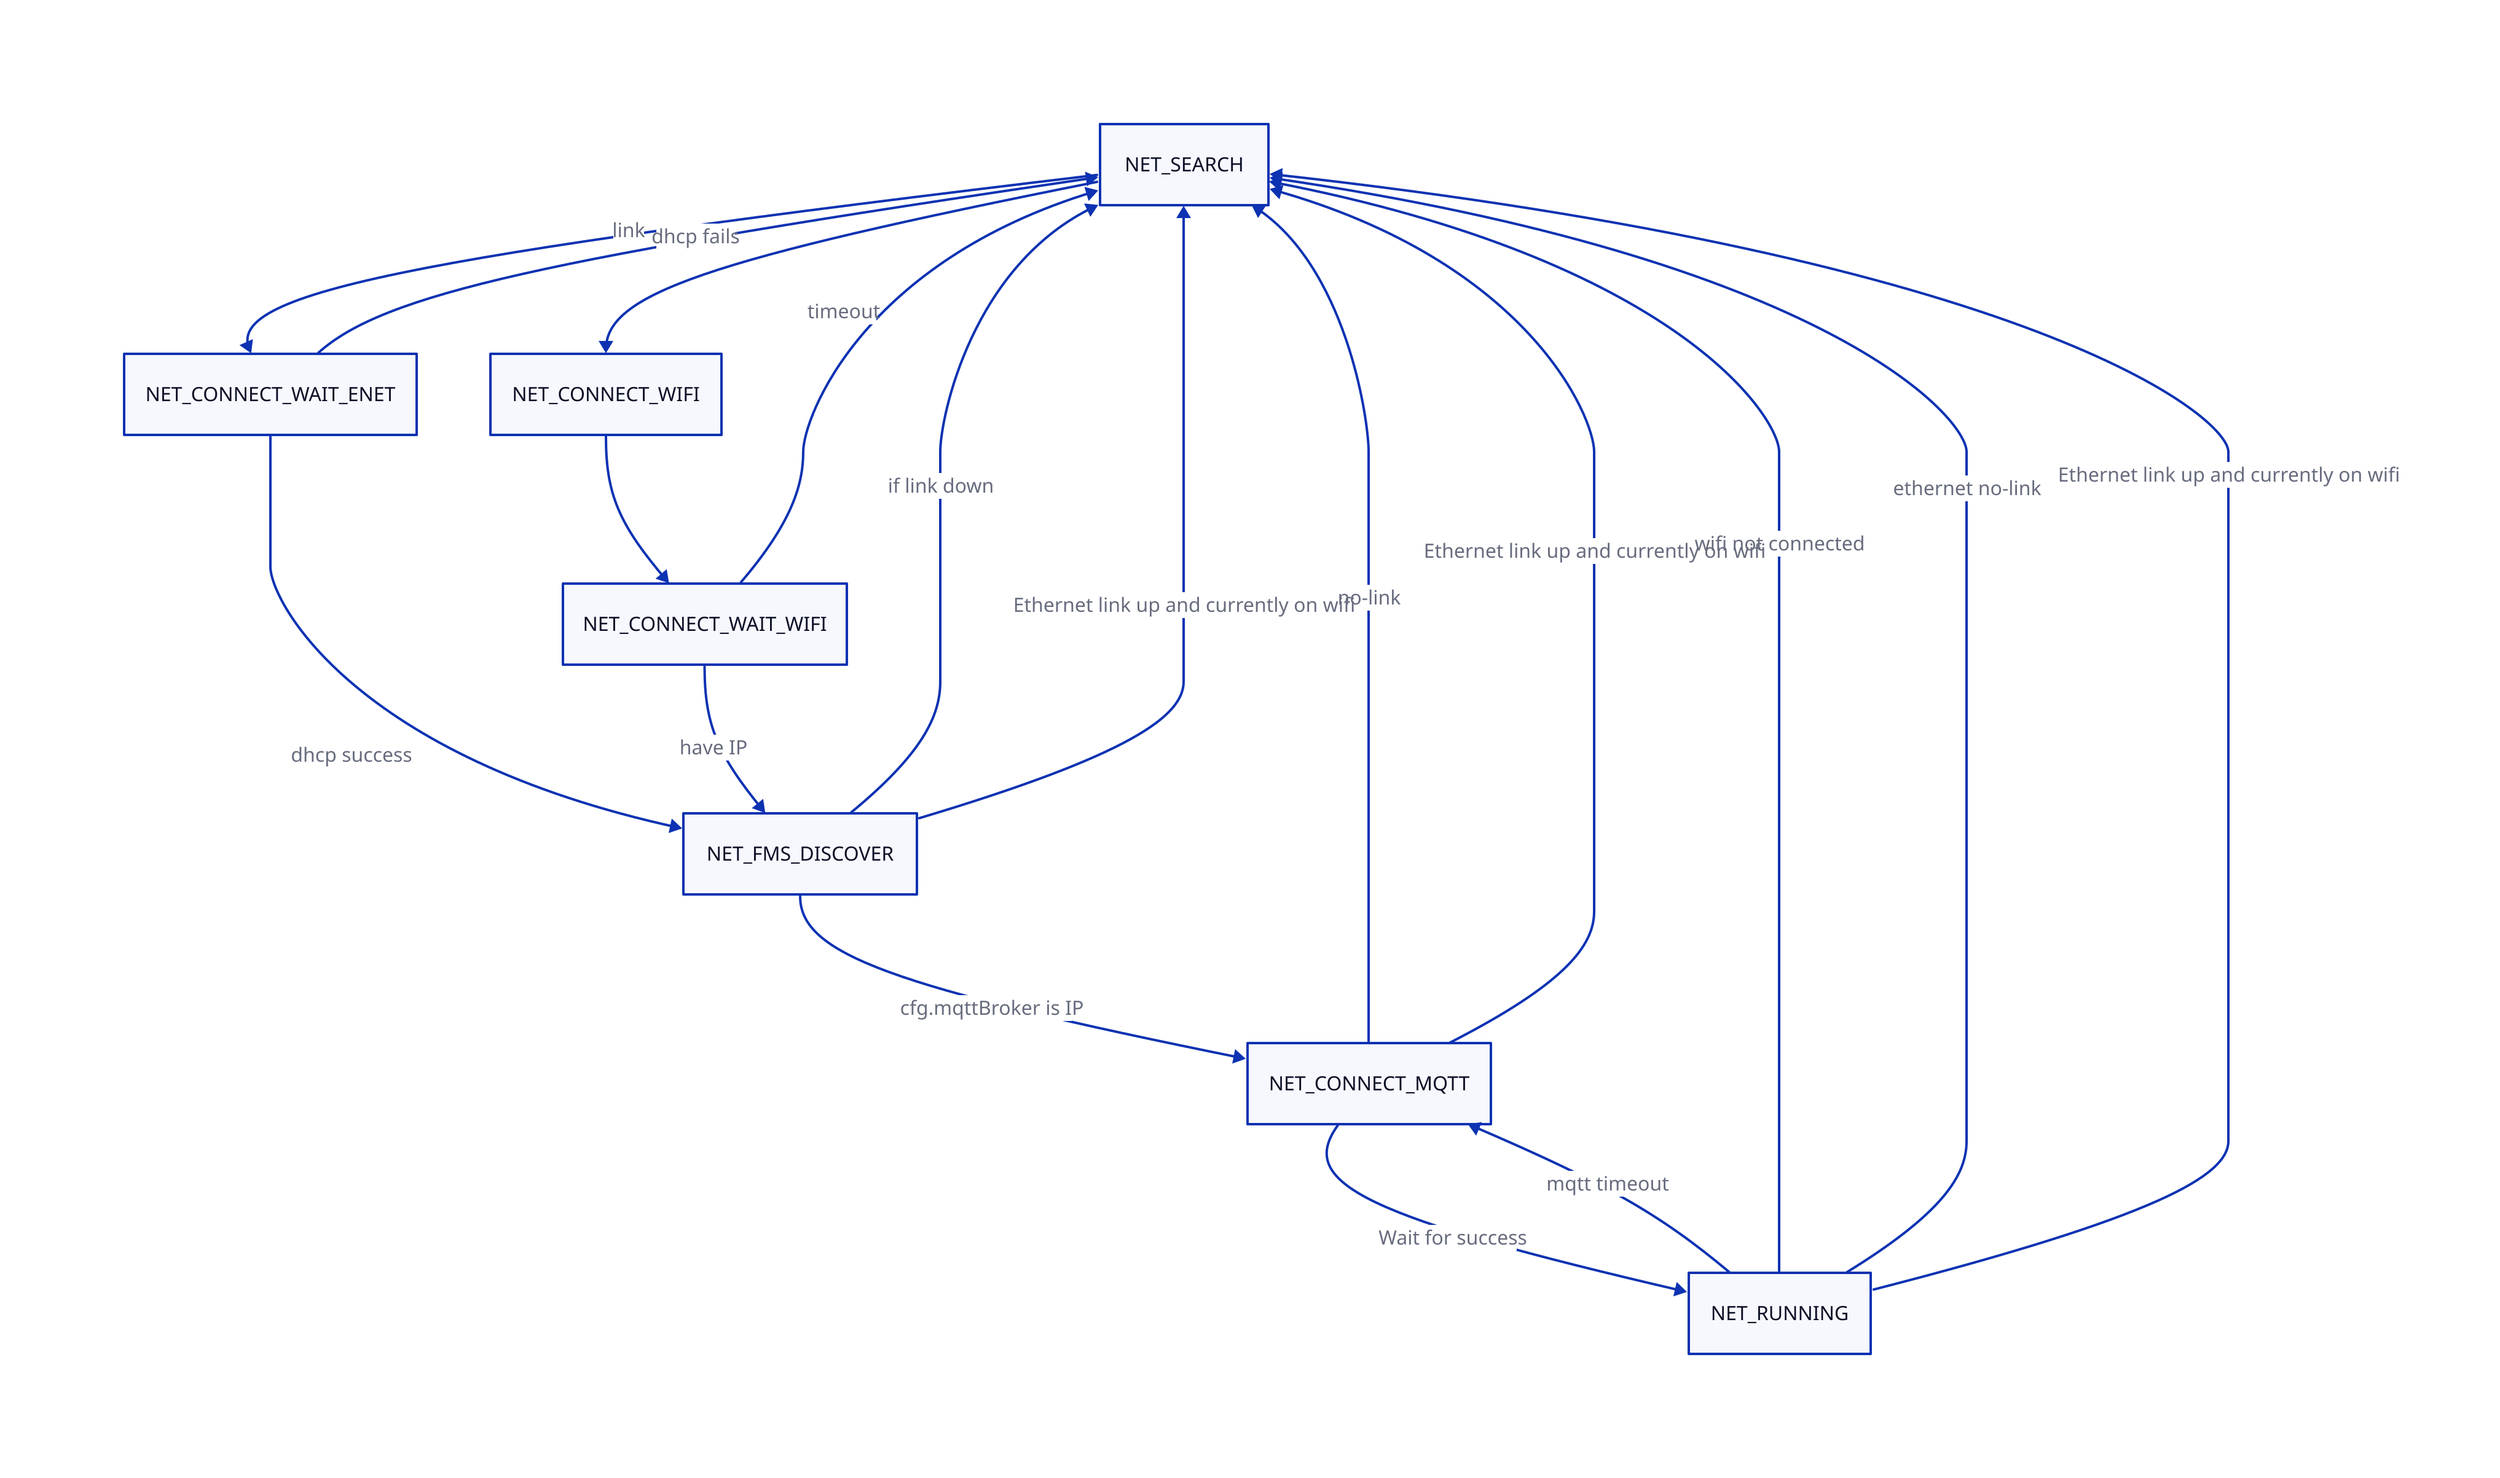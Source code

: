NET_SEARCH
NET_CONNECT_WIFI
NET_CONNECT_WAIT_WIFI
NET_CONNECT_WAIT_ENET
NET_FMS_DISCOVER
NET_CONNECT_MQTT
NET_RUNNING


NET_SEARCH -> NET_CONNECT_WAIT_ENET : link
NET_CONNECT_WAIT_ENET -> NET_SEARCH : dhcp fails
NET_CONNECT_WAIT_ENET -> NET_FMS_DISCOVER : dhcp success
NET_SEARCH -> NET_CONNECT_WIFI -> NET_CONNECT_WAIT_WIFI
NET_CONNECT_WAIT_WIFI -> NET_FMS_DISCOVER : have IP
NET_FMS_DISCOVER -> NET_CONNECT_MQTT : cfg.mqttBroker is IP
NET_CONNECT_MQTT -> NET_RUNNING : Wait for success

NET_RUNNING -> NET_CONNECT_MQTT : mqtt timeout

NET_RUNNING -> NET_SEARCH : wifi not connected
NET_FMS_DISCOVER -> NET_SEARCH : if link down
NET_CONNECT_WAIT_WIFI -> NET_SEARCH : timeout
NET_RUNNING -> NET_SEARCH : ethernet no-link
NET_CONNECT_MQTT -> NET_SEARCH : no-link
NET_RUNNING -> NET_SEARCH : Ethernet link up and currently on wifi
NET_FMS_DISCOVER -> NET_SEARCH : Ethernet link up and currently on wifi
NET_CONNECT_MQTT -> NET_SEARCH : Ethernet link up and currently on wifi
